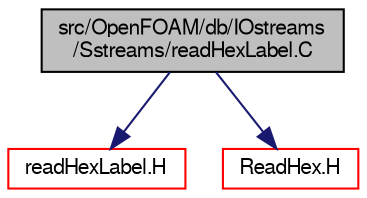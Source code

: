 digraph "src/OpenFOAM/db/IOstreams/Sstreams/readHexLabel.C"
{
  bgcolor="transparent";
  edge [fontname="FreeSans",fontsize="10",labelfontname="FreeSans",labelfontsize="10"];
  node [fontname="FreeSans",fontsize="10",shape=record];
  Node0 [label="src/OpenFOAM/db/IOstreams\l/Sstreams/readHexLabel.C",height=0.2,width=0.4,color="black", fillcolor="grey75", style="filled", fontcolor="black"];
  Node0 -> Node1 [color="midnightblue",fontsize="10",style="solid",fontname="FreeSans"];
  Node1 [label="readHexLabel.H",height=0.2,width=0.4,color="red",URL="$a09203.html",tooltip="Read a hex label from an input stream. "];
  Node0 -> Node58 [color="midnightblue",fontsize="10",style="solid",fontname="FreeSans"];
  Node58 [label="ReadHex.H",height=0.2,width=0.4,color="red",URL="$a09197.html",tooltip="Read a hex integer from an input stream. "];
}
